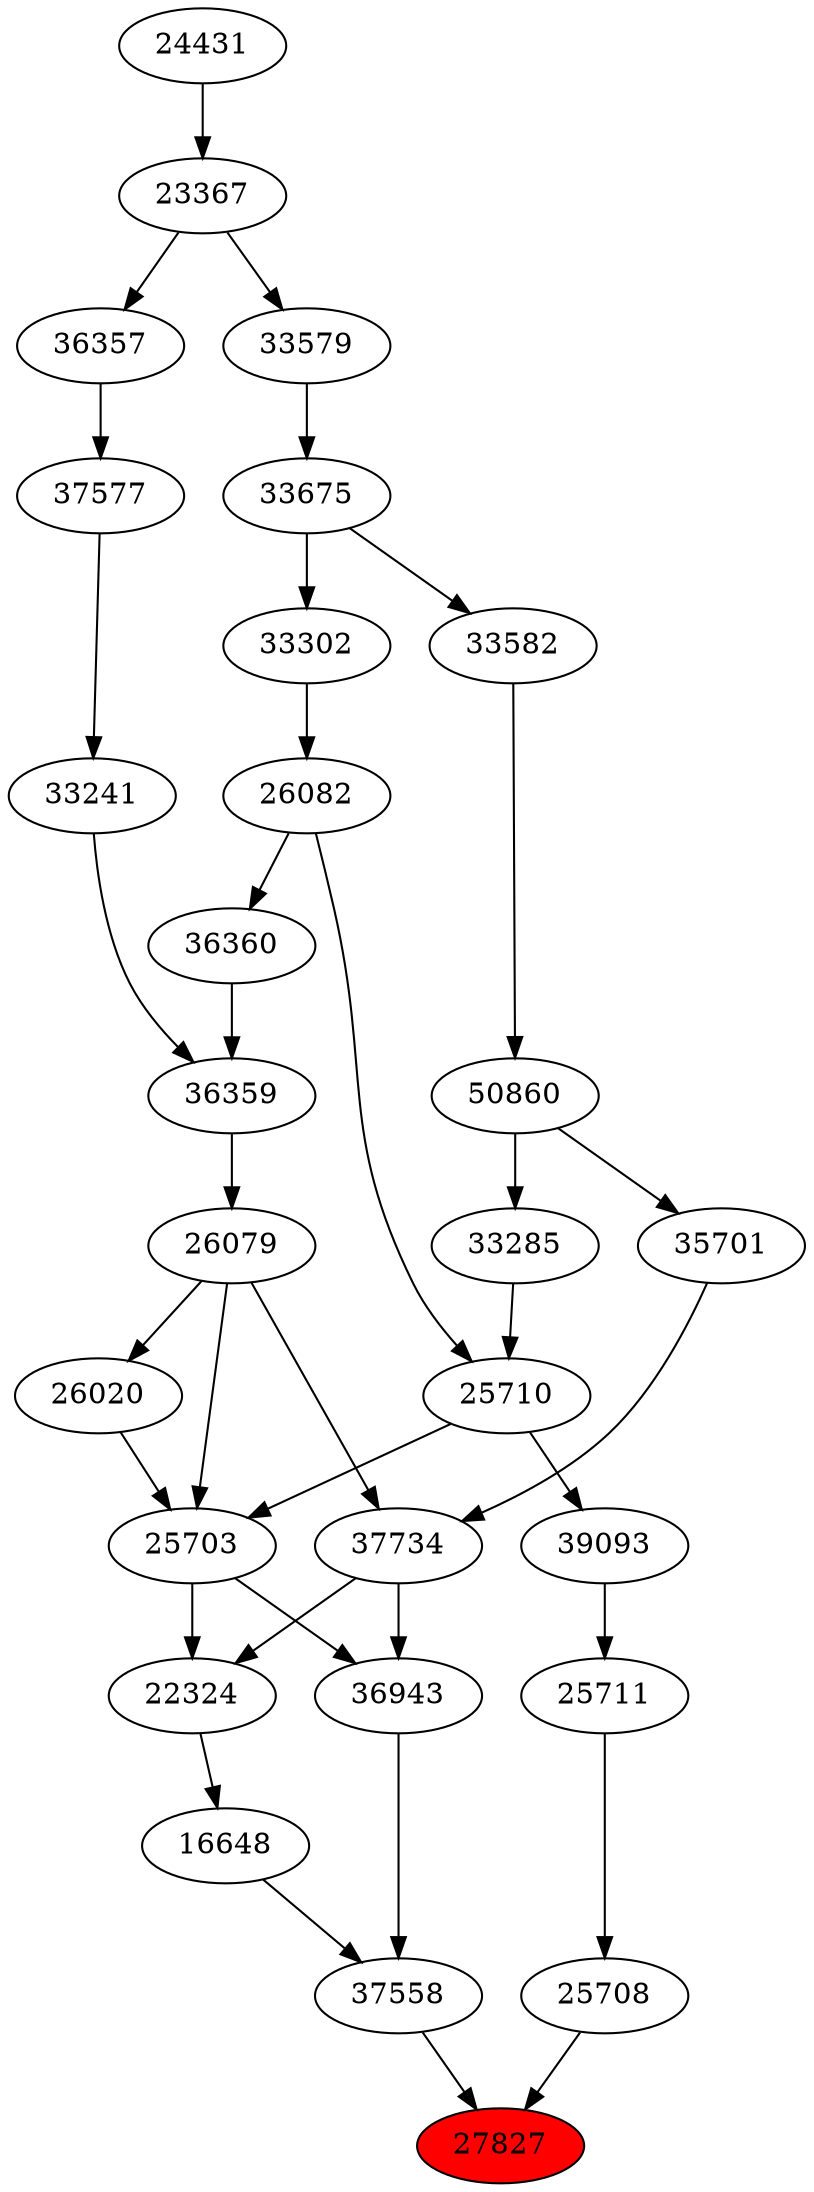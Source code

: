 strict digraph{ 
27827 [label="27827" fillcolor=red style=filled]
37558 -> 27827
25708 -> 27827
37558 [label="37558"]
16648 -> 37558
36943 -> 37558
25708 [label="25708"]
25711 -> 25708
16648 [label="16648"]
22324 -> 16648
36943 [label="36943"]
25703 -> 36943
37734 -> 36943
25711 [label="25711"]
39093 -> 25711
22324 [label="22324"]
25703 -> 22324
37734 -> 22324
25703 [label="25703"]
26020 -> 25703
26079 -> 25703
25710 -> 25703
37734 [label="37734"]
26079 -> 37734
35701 -> 37734
39093 [label="39093"]
25710 -> 39093
26020 [label="26020"]
26079 -> 26020
26079 [label="26079"]
36359 -> 26079
25710 [label="25710"]
26082 -> 25710
33285 -> 25710
35701 [label="35701"]
50860 -> 35701
36359 [label="36359"]
33241 -> 36359
36360 -> 36359
26082 [label="26082"]
33302 -> 26082
33285 [label="33285"]
50860 -> 33285
50860 [label="50860"]
33582 -> 50860
33241 [label="33241"]
37577 -> 33241
36360 [label="36360"]
26082 -> 36360
33302 [label="33302"]
33675 -> 33302
33582 [label="33582"]
33675 -> 33582
37577 [label="37577"]
36357 -> 37577
33675 [label="33675"]
33579 -> 33675
36357 [label="36357"]
23367 -> 36357
33579 [label="33579"]
23367 -> 33579
23367 [label="23367"]
24431 -> 23367
24431 [label="24431"]
}
